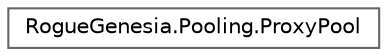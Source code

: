 digraph "Graphical Class Hierarchy"
{
 // LATEX_PDF_SIZE
  bgcolor="transparent";
  edge [fontname=Helvetica,fontsize=10,labelfontname=Helvetica,labelfontsize=10];
  node [fontname=Helvetica,fontsize=10,shape=box,height=0.2,width=0.4];
  rankdir="LR";
  Node0 [label="RogueGenesia.Pooling.ProxyPool",height=0.2,width=0.4,color="grey40", fillcolor="white", style="filled",URL="$class_rogue_genesia_1_1_pooling_1_1_proxy_pool.html",tooltip=" "];
}
